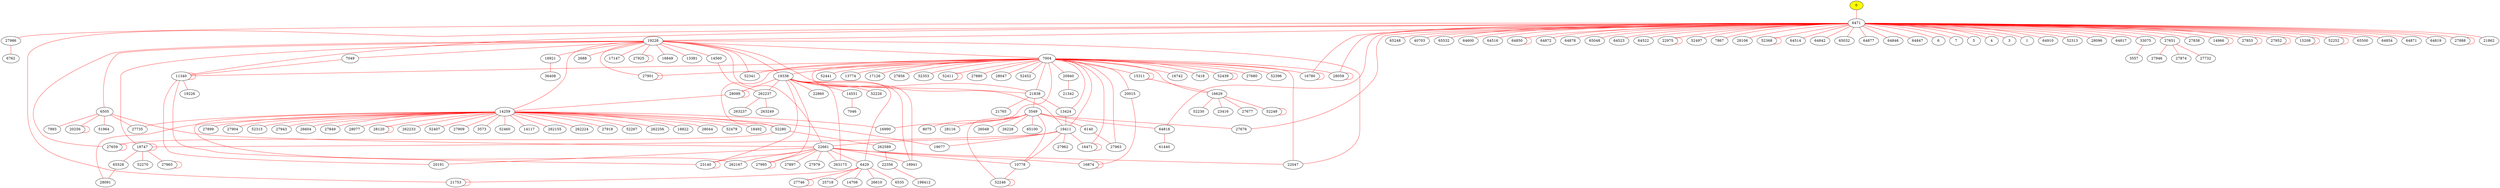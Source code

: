 strict graph topology {
	"0" [label="0", style="filled", color="black", fillcolor="yellow"];
	"0" -- "6471" [color=red];
	"6471" -- "27986" [color=red];
	"27986" -- "6762" [color=red];
	"6471" -- "19228" [color=red];
	"19228" -- "7004" [color=red];
	"7004" -- "20940" [color=red];
	"20940" -- "21342" [color=red];
	"19228" -- "18747" [color=red];
	"7004" -- "13424" [color=red];
	"19228" -- "2688" [color=red];
	"19228" -- "19338" [color=red];
	"19338" -- "28099" [color=red];
	"19228" -- "6505" [color=red];
	"6505" -- "51964" [color=red];
	"7004" -- "21838" [color=red];
	"21838" -- "3549" [color=red];
	"19228" -- "21838" [color=red];
	"3549" -- "26048" [color=red];
	"3549" -- "26228" [color=red];
	"3549" -- "65100" [color=red];
	"7004" -- "16629" [color=red];
	"19338" -- "21838" [color=red];
	"21838" -- "21765" [color=red];
	"3549" -- "52246" [color=red];
	"19338" -- "14551" [color=red];
	"14551" -- "7046" [color=red];
	"7004" -- "19411" [color=red];
	"19411" -- "19077" [color=red];
	"6505" -- "20256" [color=red];
	"20256" -- "20256" [color=red];
	"19228" -- "16921" [color=red];
	"16921" -- "36408" [color=red];
	"3549" -- "8075" [color=red];
	"6471" -- "65248" [color=red];
	"7004" -- "11340" [color=red];
	"11340" -- "11340" [color=red];
	"11340" -- "19226" [color=red];
	"7004" -- "16471" [color=red];
	"16471" -- "16471" [color=red];
	"19338" -- "23140" [color=red];
	"23140" -- "23140" [color=red];
	"11340" -- "23140" [color=red];
	"19228" -- "22661" [color=red];
	"22661" -- "23140" [color=red];
	"22661" -- "6429" [color=red];
	"6429" -- "26610" [color=red];
	"19228" -- "7049" [color=red];
	"7049" -- "11340" [color=red];
	"6471" -- "11340" [color=red];
	"22661" -- "20191" [color=red];
	"11340" -- "20191" [color=red];
	"19228" -- "14259" [color=red];
	"6471" -- "40703" [color=red];
	"14259" -- "262155" [color=red];
	"22661" -- "27897" [color=red];
	"7004" -- "16742" [color=red];
	"19228" -- "14560" [color=red];
	"14560" -- "262237" [color=red];
	"14259" -- "262224" [color=red];
	"19228" -- "17147" [color=red];
	"6471" -- "65532" [color=red];
	"6471" -- "64600" [color=red];
	"6471" -- "64516" [color=red];
	"6471" -- "64850" [color=red];
	"64850" -- "64850" [color=red];
	"6471" -- "64872" [color=red];
	"6471" -- "64878" [color=red];
	"6471" -- "65048" [color=red];
	"6471" -- "64523" [color=red];
	"6471" -- "64522" [color=red];
	"6471" -- "22975" [color=red];
	"19338" -- "52226" [color=red];
	"6471" -- "52497" [color=red];
	"14259" -- "27918" [color=red];
	"6471" -- "7867" [color=red];
	"6471" -- "16780" [color=red];
	"16780" -- "16780" [color=red];
	"7004" -- "16780" [color=red];
	"14259" -- "3573" [color=red];
	"28099" -- "28099" [color=red];
	"28099" -- "14259" [color=red];
	"14259" -- "52280" [color=red];
	"52280" -- "262589" [color=red];
	"262589" -- "22356" [color=red];
	"22356" -- "198412" [color=red];
	"14259" -- "52460" [color=red];
	"6471" -- "28106" [color=red];
	"22661" -- "27995" [color=red];
	"27995" -- "27995" [color=red];
	"7004" -- "7418" [color=red];
	"14259" -- "14117" [color=red];
	"19228" -- "27901" [color=red];
	"27901" -- "27901" [color=red];
	"7004" -- "27901" [color=red];
	"7004" -- "52439" [color=red];
	"52439" -- "52439" [color=red];
	"3549" -- "64818" [color=red];
	"64818" -- "61440" [color=red];
	"19228" -- "27925" [color=red];
	"6429" -- "6535" [color=red];
	"19338" -- "6429" [color=red];
	"16629" -- "23416" [color=red];
	"7004" -- "27680" [color=red];
	"14259" -- "27735" [color=red];
	"27925" -- "27925" [color=red];
	"19338" -- "27995" [color=red];
	"13424" -- "19411" [color=red];
	"19411" -- "22661" [color=red];
	"6471" -- "52368" [color=red];
	"52368" -- "52368" [color=red];
	"6471" -- "64514" [color=red];
	"6471" -- "64842" [color=red];
	"6471" -- "65032" [color=red];
	"6471" -- "64877" [color=red];
	"6471" -- "64846" [color=red];
	"6471" -- "64847" [color=red];
	"6471" -- "6" [color=red];
	"6471" -- "7" [color=red];
	"6471" -- "5" [color=red];
	"6471" -- "4" [color=red];
	"6471" -- "3" [color=red];
	"6471" -- "1" [color=red];
	"6471" -- "64910" [color=red];
	"7004" -- "15311" [color=red];
	"22661" -- "262167" [color=red];
	"14259" -- "262167" [color=red];
	"19228" -- "22047" [color=red];
	"7004" -- "22047" [color=red];
	"7004" -- "52396" [color=red];
	"6471" -- "52313" [color=red];
	"14259" -- "28091" [color=red];
	"18747" -- "65528" [color=red];
	"65528" -- "28091" [color=red];
	"14259" -- "19077" [color=red];
	"6471" -- "28096" [color=red];
	"19228" -- "27659" [color=red];
	"7004" -- "52280" [color=red];
	"52280" -- "27659" [color=red];
	"27659" -- "27659" [color=red];
	"22661" -- "22047" [color=red];
	"14259" -- "52267" [color=red];
	"6505" -- "22661" [color=red];
	"22661" -- "263173" [color=red];
	"22661" -- "27979" [color=red];
	"52246" -- "52246" [color=red];
	"19338" -- "19411" [color=red];
	"19411" -- "10778" [color=red];
	"10778" -- "52246" [color=red];
	"18747" -- "52270" [color=red];
	"19228" -- "52341" [color=red];
	"7004" -- "52341" [color=red];
	"14259" -- "262256" [color=red];
	"19338" -- "22860" [color=red];
	"6471" -- "64817" [color=red];
	"6471" -- "64818" [color=red];
	"14259" -- "18822" [color=red];
	"14259" -- "28044" [color=red];
	"7004" -- "19338" [color=red];
	"19338" -- "263173" [color=red];
	"14259" -- "52479" [color=red];
	"262237" -- "263249" [color=red];
	"6471" -- "33075" [color=red];
	"33075" -- "3557" [color=red];
	"22661" -- "16874" [color=red];
	"3549" -- "28116" [color=red];
	"14259" -- "16990" [color=red];
	"16874" -- "16874" [color=red];
	"7004" -- "20015" [color=red];
	"20015" -- "16874" [color=red];
	"7004" -- "52441" [color=red];
	"7004" -- "13774" [color=red];
	"6471" -- "27651" [color=red];
	"27651" -- "27946" [color=red];
	"16629" -- "27677" [color=red];
	"14259" -- "18492" [color=red];
	"6429" -- "21753" [color=red];
	"21753" -- "21753" [color=red];
	"6471" -- "21753" [color=red];
	"6471" -- "27838" [color=red];
	"3549" -- "27676" [color=red];
	"6471" -- "27676" [color=red];
	"7004" -- "27963" [color=red];
	"3549" -- "6140" [color=red];
	"6140" -- "27963" [color=red];
	"6471" -- "14966" [color=red];
	"14966" -- "14966" [color=red];
	"19411" -- "16471" [color=red];
	"22661" -- "10778" [color=red];
	"7004" -- "17126" [color=red];
	"7004" -- "27856" [color=red];
	"14259" -- "27899" [color=red];
	"14259" -- "27904" [color=red];
	"6471" -- "28059" [color=red];
	"7004" -- "28059" [color=red];
	"28059" -- "28059" [color=red];
	"6471" -- "27853" [color=red];
	"27853" -- "27853" [color=red];
	"7004" -- "16990" [color=red];
	"6471" -- "27952" [color=red];
	"27952" -- "27952" [color=red];
	"6471" -- "15208" [color=red];
	"15208" -- "15208" [color=red];
	"19338" -- "18941" [color=red];
	"22661" -- "18941" [color=red];
	"7004" -- "18941" [color=red];
	"27651" -- "27874" [color=red];
	"6471" -- "52252" [color=red];
	"52252" -- "52252" [color=red];
	"16629" -- "52248" [color=red];
	"52248" -- "52248" [color=red];
	"7004" -- "52353" [color=red];
	"6429" -- "27746" [color=red];
	"27746" -- "27746" [color=red];
	"14259" -- "52315" [color=red];
	"22975" -- "22975" [color=red];
	"14259" -- "27943" [color=red];
	"14259" -- "26604" [color=red];
	"6429" -- "25718" [color=red];
	"6505" -- "27735" [color=red];
	"3549" -- "10778" [color=red];
	"6429" -- "14708" [color=red];
	"15311" -- "15311" [color=red];
	"7004" -- "52411" [color=red];
	"16629" -- "52230" [color=red];
	"7004" -- "27880" [color=red];
	"27651" -- "27732" [color=red];
	"14259" -- "27849" [color=red];
	"6471" -- "65500" [color=red];
	"6471" -- "64854" [color=red];
	"18747" -- "27965" [color=red];
	"27965" -- "27965" [color=red];
	"18747" -- "18747" [color=red];
	"14259" -- "28077" [color=red];
	"19338" -- "262237" [color=red];
	"262237" -- "263237" [color=red];
	"19411" -- "27962" [color=red];
	"7004" -- "28047" [color=red];
	"19228" -- "16849" [color=red];
	"6471" -- "64871" [color=red];
	"6471" -- "64819" [color=red];
	"19228" -- "13381" [color=red];
	"15311" -- "16629" [color=red];
	"21838" -- "13424" [color=red];
	"14259" -- "28120" [color=red];
	"28120" -- "28120" [color=red];
	"14259" -- "262233" [color=red];
	"7004" -- "52452" [color=red];
	"14259" -- "52407" [color=red];
	"52411" -- "52411" [color=red];
	"6471" -- "27888" [color=red];
	"27888" -- "27888" [color=red];
	"14259" -- "27909" [color=red];
	"6505" -- "7993" [color=red];
	"6471" -- "21862" [color=red];
	"19411" -- "18747" [color=red];
}
